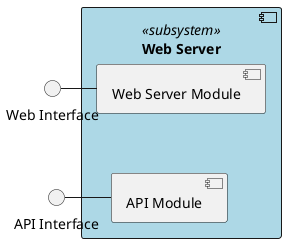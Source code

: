 @startuml

component "Web Server" <<subsystem>> #LightBlue{
    component "Web Server Module"
    component "API Module"
}
interface "Web Interface"
interface "API Interface"
[Web Interface] - [Web Server Module]
[API Module] -left- [API Interface]
[Web Server Module] -[hidden]- [API Module]

@enduml